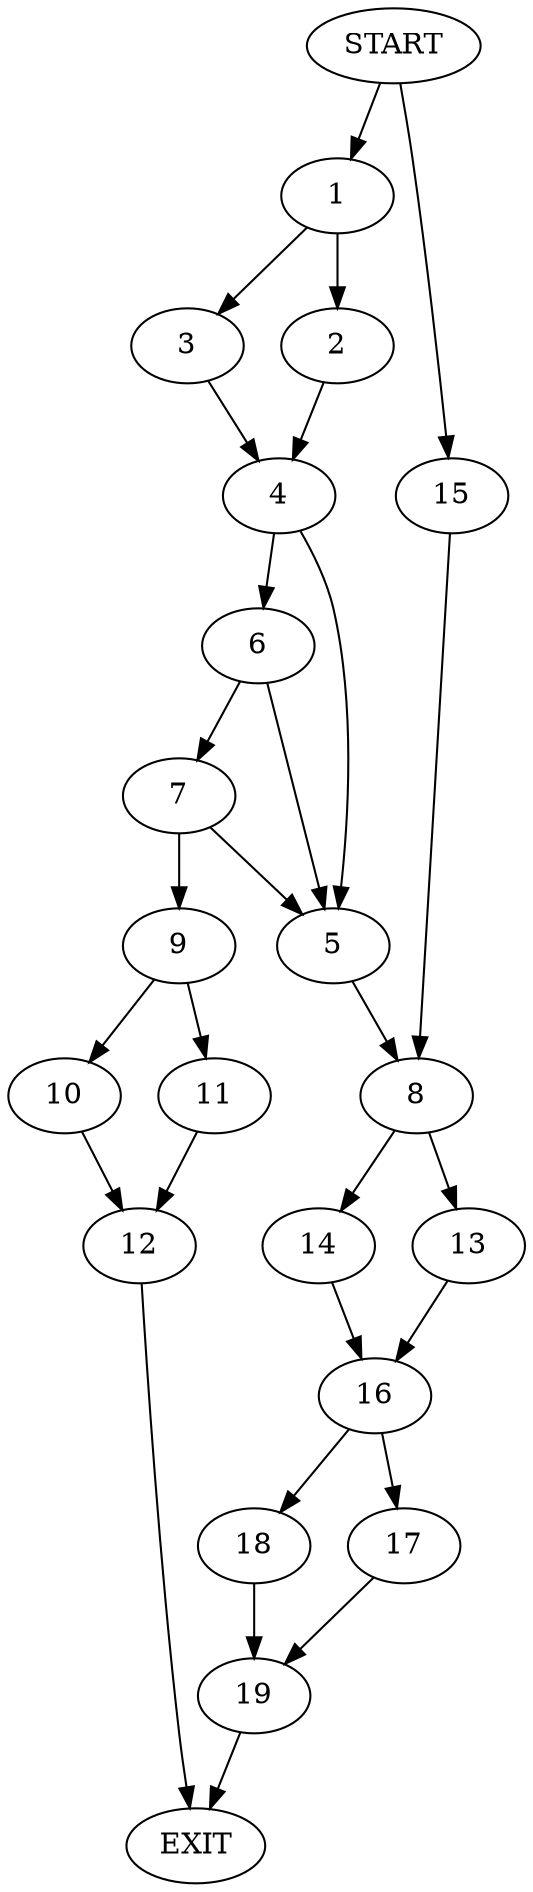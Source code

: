 digraph {
0 [label="START"]
20 [label="EXIT"]
0 -> 1
1 -> 2
1 -> 3
2 -> 4
3 -> 4
4 -> 5
4 -> 6
6 -> 5
6 -> 7
5 -> 8
7 -> 5
7 -> 9
9 -> 10
9 -> 11
11 -> 12
10 -> 12
12 -> 20
8 -> 13
8 -> 14
0 -> 15
15 -> 8
13 -> 16
14 -> 16
16 -> 17
16 -> 18
17 -> 19
18 -> 19
19 -> 20
}
